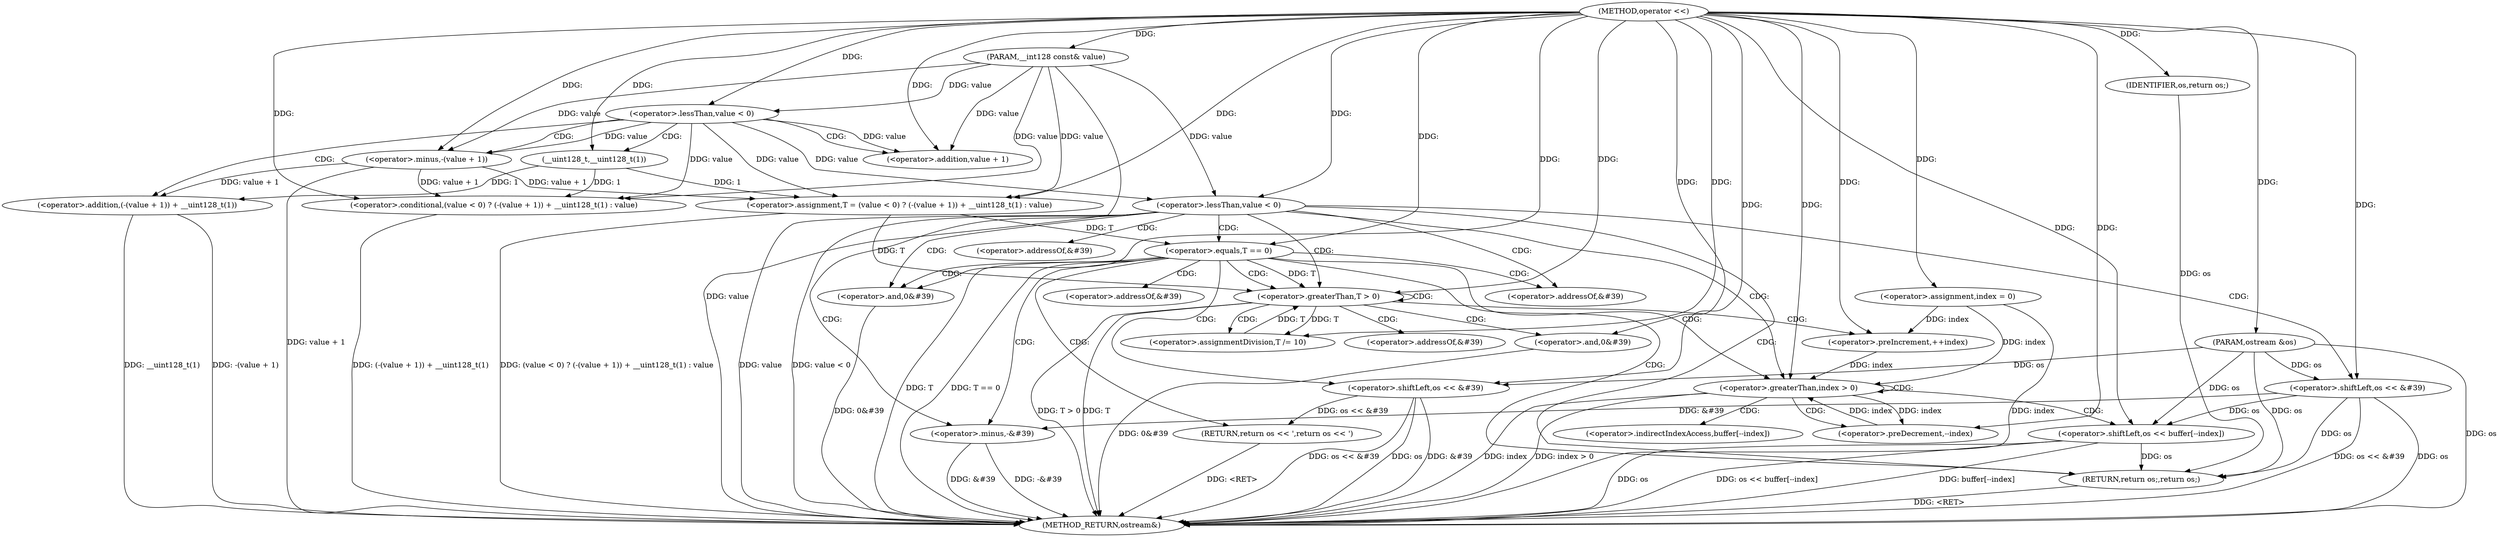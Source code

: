 digraph "operator <<" {  
"1000244" [label = "(METHOD,operator <<)" ]
"1000319" [label = "(METHOD_RETURN,ostream&)" ]
"1000245" [label = "(PARAM,ostream &os)" ]
"1000246" [label = "(PARAM,__int128 const& value)" ]
"1000250" [label = "(<operator>.assignment,index = 0)" ]
"1000254" [label = "(<operator>.assignment,T = (value < 0) ? (-(value + 1)) + __uint128_t(1) : value)" ]
"1000286" [label = "(<operator>.minus,-&#39)" ]
"1000289" [label = "(<operator>.and,0&#39)" ]
"1000317" [label = "(RETURN,return os;,return os;)" ]
"1000269" [label = "(<operator>.lessThan,value < 0)" ]
"1000272" [label = "(<operator>.shiftLeft,os << &#39)" ]
"1000293" [label = "(<operator>.greaterThan,T > 0)" ]
"1000296" [label = "(<operator>.preIncrement,++index)" ]
"1000308" [label = "(<operator>.greaterThan,index > 0)" ]
"1000311" [label = "(<operator>.shiftLeft,os << buffer[--index])" ]
"1000318" [label = "(IDENTIFIER,os,return os;)" ]
"1000256" [label = "(<operator>.conditional,(value < 0) ? (-(value + 1)) + __uint128_t(1) : value)" ]
"1000301" [label = "(<operator>.and,0&#39)" ]
"1000304" [label = "(<operator>.assignmentDivision,T /= 10)" ]
"1000257" [label = "(<operator>.lessThan,value < 0)" ]
"1000260" [label = "(<operator>.addition,(-(value + 1)) + __uint128_t(1))" ]
"1000278" [label = "(<operator>.equals,T == 0)" ]
"1000281" [label = "(RETURN,return os << &#39;,return os << &#39;)" ]
"1000261" [label = "(<operator>.minus,-(value + 1))" ]
"1000265" [label = "(__uint128_t,__uint128_t(1))" ]
"1000282" [label = "(<operator>.shiftLeft,os << &#39)" ]
"1000315" [label = "(<operator>.preDecrement,--index)" ]
"1000262" [label = "(<operator>.addition,value + 1)" ]
"1000287" [label = "(<operator>.addressOf,&#39)" ]
"1000274" [label = "(<operator>.addressOf,&#39)" ]
"1000299" [label = "(<operator>.addressOf,&#39)" ]
"1000313" [label = "(<operator>.indirectIndexAccess,buffer[--index])" ]
"1000284" [label = "(<operator>.addressOf,&#39)" ]
  "1000245" -> "1000319"  [ label = "DDG: os"] 
  "1000246" -> "1000319"  [ label = "DDG: value"] 
  "1000250" -> "1000319"  [ label = "DDG: index"] 
  "1000261" -> "1000319"  [ label = "DDG: value + 1"] 
  "1000260" -> "1000319"  [ label = "DDG: -(value + 1)"] 
  "1000260" -> "1000319"  [ label = "DDG: __uint128_t(1)"] 
  "1000256" -> "1000319"  [ label = "DDG: (-(value + 1)) + __uint128_t(1)"] 
  "1000254" -> "1000319"  [ label = "DDG: (value < 0) ? (-(value + 1)) + __uint128_t(1) : value"] 
  "1000269" -> "1000319"  [ label = "DDG: value"] 
  "1000269" -> "1000319"  [ label = "DDG: value < 0"] 
  "1000278" -> "1000319"  [ label = "DDG: T"] 
  "1000278" -> "1000319"  [ label = "DDG: T == 0"] 
  "1000282" -> "1000319"  [ label = "DDG: os"] 
  "1000282" -> "1000319"  [ label = "DDG: &#39"] 
  "1000282" -> "1000319"  [ label = "DDG: os << &#39"] 
  "1000272" -> "1000319"  [ label = "DDG: os"] 
  "1000272" -> "1000319"  [ label = "DDG: os << &#39"] 
  "1000286" -> "1000319"  [ label = "DDG: &#39"] 
  "1000286" -> "1000319"  [ label = "DDG: -&#39"] 
  "1000289" -> "1000319"  [ label = "DDG: 0&#39"] 
  "1000293" -> "1000319"  [ label = "DDG: T"] 
  "1000293" -> "1000319"  [ label = "DDG: T > 0"] 
  "1000308" -> "1000319"  [ label = "DDG: index"] 
  "1000308" -> "1000319"  [ label = "DDG: index > 0"] 
  "1000311" -> "1000319"  [ label = "DDG: os"] 
  "1000311" -> "1000319"  [ label = "DDG: buffer[--index]"] 
  "1000311" -> "1000319"  [ label = "DDG: os << buffer[--index]"] 
  "1000301" -> "1000319"  [ label = "DDG: 0&#39"] 
  "1000317" -> "1000319"  [ label = "DDG: <RET>"] 
  "1000281" -> "1000319"  [ label = "DDG: <RET>"] 
  "1000244" -> "1000245"  [ label = "DDG: "] 
  "1000244" -> "1000246"  [ label = "DDG: "] 
  "1000244" -> "1000250"  [ label = "DDG: "] 
  "1000257" -> "1000254"  [ label = "DDG: value"] 
  "1000246" -> "1000254"  [ label = "DDG: value"] 
  "1000244" -> "1000254"  [ label = "DDG: "] 
  "1000261" -> "1000254"  [ label = "DDG: value + 1"] 
  "1000265" -> "1000254"  [ label = "DDG: 1"] 
  "1000318" -> "1000317"  [ label = "DDG: os"] 
  "1000272" -> "1000317"  [ label = "DDG: os"] 
  "1000311" -> "1000317"  [ label = "DDG: os"] 
  "1000245" -> "1000317"  [ label = "DDG: os"] 
  "1000272" -> "1000286"  [ label = "DDG: &#39"] 
  "1000244" -> "1000289"  [ label = "DDG: "] 
  "1000244" -> "1000318"  [ label = "DDG: "] 
  "1000261" -> "1000256"  [ label = "DDG: value + 1"] 
  "1000265" -> "1000256"  [ label = "DDG: 1"] 
  "1000257" -> "1000256"  [ label = "DDG: value"] 
  "1000246" -> "1000256"  [ label = "DDG: value"] 
  "1000244" -> "1000256"  [ label = "DDG: "] 
  "1000246" -> "1000269"  [ label = "DDG: value"] 
  "1000244" -> "1000269"  [ label = "DDG: "] 
  "1000257" -> "1000269"  [ label = "DDG: value"] 
  "1000245" -> "1000272"  [ label = "DDG: os"] 
  "1000244" -> "1000272"  [ label = "DDG: "] 
  "1000254" -> "1000293"  [ label = "DDG: T"] 
  "1000278" -> "1000293"  [ label = "DDG: T"] 
  "1000304" -> "1000293"  [ label = "DDG: T"] 
  "1000244" -> "1000293"  [ label = "DDG: "] 
  "1000250" -> "1000296"  [ label = "DDG: index"] 
  "1000244" -> "1000296"  [ label = "DDG: "] 
  "1000244" -> "1000304"  [ label = "DDG: "] 
  "1000250" -> "1000308"  [ label = "DDG: index"] 
  "1000315" -> "1000308"  [ label = "DDG: index"] 
  "1000296" -> "1000308"  [ label = "DDG: index"] 
  "1000244" -> "1000308"  [ label = "DDG: "] 
  "1000272" -> "1000311"  [ label = "DDG: os"] 
  "1000245" -> "1000311"  [ label = "DDG: os"] 
  "1000244" -> "1000311"  [ label = "DDG: "] 
  "1000246" -> "1000257"  [ label = "DDG: value"] 
  "1000244" -> "1000257"  [ label = "DDG: "] 
  "1000261" -> "1000260"  [ label = "DDG: value + 1"] 
  "1000265" -> "1000260"  [ label = "DDG: 1"] 
  "1000282" -> "1000281"  [ label = "DDG: os << &#39"] 
  "1000244" -> "1000301"  [ label = "DDG: "] 
  "1000293" -> "1000304"  [ label = "DDG: T"] 
  "1000257" -> "1000261"  [ label = "DDG: value"] 
  "1000246" -> "1000261"  [ label = "DDG: value"] 
  "1000244" -> "1000261"  [ label = "DDG: "] 
  "1000244" -> "1000265"  [ label = "DDG: "] 
  "1000254" -> "1000278"  [ label = "DDG: T"] 
  "1000244" -> "1000278"  [ label = "DDG: "] 
  "1000308" -> "1000315"  [ label = "DDG: index"] 
  "1000244" -> "1000315"  [ label = "DDG: "] 
  "1000257" -> "1000262"  [ label = "DDG: value"] 
  "1000246" -> "1000262"  [ label = "DDG: value"] 
  "1000244" -> "1000262"  [ label = "DDG: "] 
  "1000245" -> "1000282"  [ label = "DDG: os"] 
  "1000244" -> "1000282"  [ label = "DDG: "] 
  "1000269" -> "1000286"  [ label = "CDG: "] 
  "1000269" -> "1000293"  [ label = "CDG: "] 
  "1000269" -> "1000274"  [ label = "CDG: "] 
  "1000269" -> "1000272"  [ label = "CDG: "] 
  "1000269" -> "1000308"  [ label = "CDG: "] 
  "1000269" -> "1000289"  [ label = "CDG: "] 
  "1000269" -> "1000278"  [ label = "CDG: "] 
  "1000269" -> "1000287"  [ label = "CDG: "] 
  "1000269" -> "1000317"  [ label = "CDG: "] 
  "1000293" -> "1000293"  [ label = "CDG: "] 
  "1000293" -> "1000299"  [ label = "CDG: "] 
  "1000293" -> "1000296"  [ label = "CDG: "] 
  "1000293" -> "1000304"  [ label = "CDG: "] 
  "1000293" -> "1000301"  [ label = "CDG: "] 
  "1000308" -> "1000315"  [ label = "CDG: "] 
  "1000308" -> "1000313"  [ label = "CDG: "] 
  "1000308" -> "1000308"  [ label = "CDG: "] 
  "1000308" -> "1000311"  [ label = "CDG: "] 
  "1000257" -> "1000265"  [ label = "CDG: "] 
  "1000257" -> "1000260"  [ label = "CDG: "] 
  "1000257" -> "1000262"  [ label = "CDG: "] 
  "1000257" -> "1000261"  [ label = "CDG: "] 
  "1000278" -> "1000286"  [ label = "CDG: "] 
  "1000278" -> "1000293"  [ label = "CDG: "] 
  "1000278" -> "1000281"  [ label = "CDG: "] 
  "1000278" -> "1000282"  [ label = "CDG: "] 
  "1000278" -> "1000308"  [ label = "CDG: "] 
  "1000278" -> "1000284"  [ label = "CDG: "] 
  "1000278" -> "1000289"  [ label = "CDG: "] 
  "1000278" -> "1000287"  [ label = "CDG: "] 
  "1000278" -> "1000317"  [ label = "CDG: "] 
}

